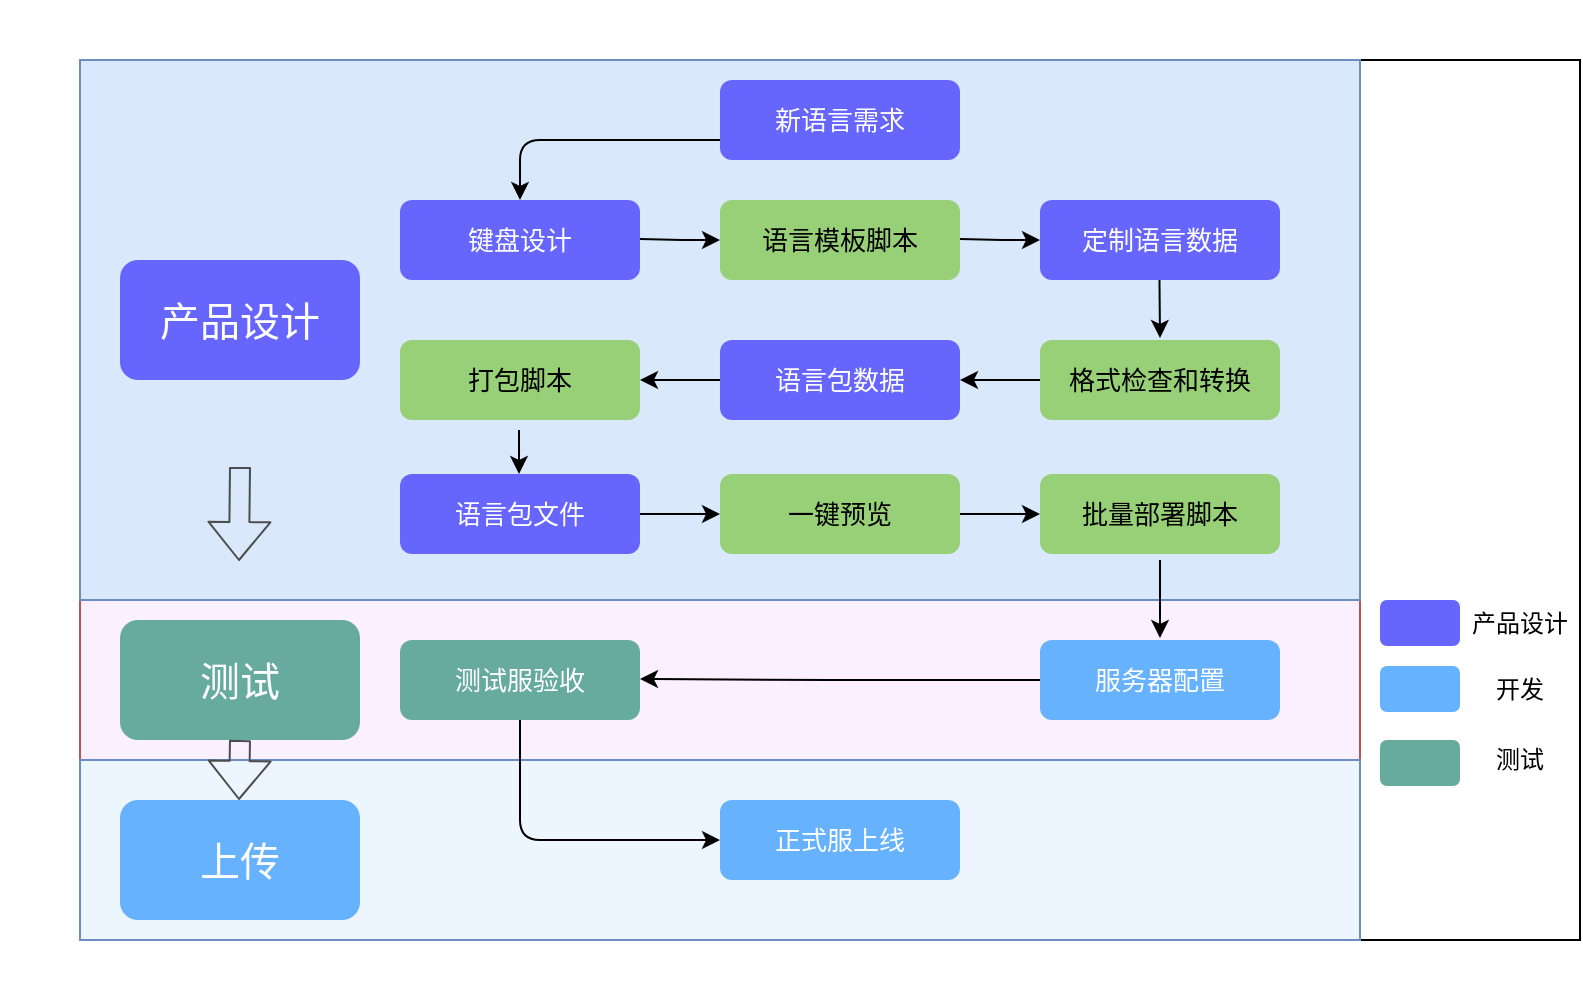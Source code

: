 <mxfile version="14.4.3" type="github">
  <diagram id="xOBQJXy0Ue40J4LOi7c3" name="Page-1">
    <mxGraphModel dx="1038" dy="548" grid="1" gridSize="10" guides="1" tooltips="1" connect="1" arrows="1" fold="1" page="1" pageScale="1" pageWidth="1169" pageHeight="1654" math="0" shadow="0">
      <root>
        <mxCell id="0" />
        <mxCell id="1" parent="0" />
        <mxCell id="mRz-1T-S7X_IHeHvA9O4-1" value="" style="rounded=0;whiteSpace=wrap;html=1;" vertex="1" parent="1">
          <mxGeometry x="720" y="680" width="110" height="440" as="geometry" />
        </mxCell>
        <mxCell id="9wywZuN-ud5n2_ETPoj8-16" value="" style="rounded=0;whiteSpace=wrap;html=1;shadow=0;gradientColor=none;fontSize=13;fontColor=#FFFFFF;fillColor=none;strokeColor=none;" parent="1" vertex="1">
          <mxGeometry x="40" y="650" width="720" height="490" as="geometry" />
        </mxCell>
        <mxCell id="9wywZuN-ud5n2_ETPoj8-13" value="" style="rounded=0;whiteSpace=wrap;html=1;shadow=0;fontSize=13;strokeColor=#b85450;fillColor=#FAF0FF;" parent="1" vertex="1">
          <mxGeometry x="80" y="900" width="640" height="130" as="geometry" />
        </mxCell>
        <mxCell id="9wywZuN-ud5n2_ETPoj8-11" value="" style="rounded=0;whiteSpace=wrap;html=1;fontSize=13;shadow=0;fillColor=#dae8fc;strokeColor=#6c8ebf;" parent="1" vertex="1">
          <mxGeometry x="80" y="680" width="640" height="270" as="geometry" />
        </mxCell>
        <mxCell id="efsipYV88HZfpGAUX3hU-22" value="" style="edgeStyle=orthogonalEdgeStyle;rounded=0;orthogonalLoop=1;jettySize=auto;html=1;" parent="1" edge="1">
          <mxGeometry relative="1" as="geometry">
            <mxPoint x="299.5" y="865" as="sourcePoint" />
            <mxPoint x="299.5" y="887" as="targetPoint" />
          </mxGeometry>
        </mxCell>
        <mxCell id="efsipYV88HZfpGAUX3hU-23" value="" style="edgeStyle=orthogonalEdgeStyle;rounded=0;orthogonalLoop=1;jettySize=auto;html=1;entryX=0;entryY=0.5;entryDx=0;entryDy=0;" parent="1" target="RqDaoYSggY41LwrY34h8-11" edge="1">
          <mxGeometry relative="1" as="geometry">
            <mxPoint x="360" y="769.5" as="sourcePoint" />
            <mxPoint x="390" y="769.5" as="targetPoint" />
          </mxGeometry>
        </mxCell>
        <mxCell id="efsipYV88HZfpGAUX3hU-18" value="" style="endArrow=classic;html=1;exitX=0;exitY=0.5;exitDx=0;exitDy=0;entryX=0.5;entryY=0;entryDx=0;entryDy=0;" parent="1" edge="1">
          <mxGeometry width="50" height="50" relative="1" as="geometry">
            <mxPoint x="400" y="720" as="sourcePoint" />
            <mxPoint x="300" y="750" as="targetPoint" />
            <Array as="points">
              <mxPoint x="300" y="720" />
            </Array>
          </mxGeometry>
        </mxCell>
        <mxCell id="efsipYV88HZfpGAUX3hU-34" value="" style="endArrow=classic;html=1;entryX=1;entryY=0.5;entryDx=0;entryDy=0;" parent="1" target="RqDaoYSggY41LwrY34h8-20" edge="1">
          <mxGeometry width="50" height="50" relative="1" as="geometry">
            <mxPoint x="560" y="840" as="sourcePoint" />
            <mxPoint x="530" y="840" as="targetPoint" />
          </mxGeometry>
        </mxCell>
        <mxCell id="wHggCsX_2gIJy1Te9Tja-1" value="" style="endArrow=classic;html=1;" parent="1" edge="1">
          <mxGeometry width="50" height="50" relative="1" as="geometry">
            <mxPoint x="619.733" y="790" as="sourcePoint" />
            <mxPoint x="620" y="819" as="targetPoint" />
            <Array as="points" />
          </mxGeometry>
        </mxCell>
        <mxCell id="RqDaoYSggY41LwrY34h8-2" value="" style="endArrow=classic;html=1;exitX=1;exitY=0.5;exitDx=0;exitDy=0;" parent="1" source="RqDaoYSggY41LwrY34h8-17" edge="1">
          <mxGeometry width="50" height="50" relative="1" as="geometry">
            <mxPoint x="620" y="960" as="sourcePoint" />
            <mxPoint x="560" y="907" as="targetPoint" />
            <Array as="points" />
          </mxGeometry>
        </mxCell>
        <mxCell id="RqDaoYSggY41LwrY34h8-7" value="&lt;span style=&quot;font-size: 13px;&quot;&gt;新语言需求&lt;/span&gt;" style="rounded=1;whiteSpace=wrap;html=1;strokeColor=none;fontSize=13;fontColor=#FFFFFF;fillColor=#6666FF;" parent="1" vertex="1">
          <mxGeometry x="400" y="690" width="120" height="40" as="geometry" />
        </mxCell>
        <mxCell id="RqDaoYSggY41LwrY34h8-9" value="键盘设计" style="rounded=1;whiteSpace=wrap;html=1;fillColor=#6666FF;fontColor=#FFFFFF;strokeColor=none;fontSize=13;" parent="1" vertex="1">
          <mxGeometry x="240" y="750" width="120" height="40" as="geometry" />
        </mxCell>
        <mxCell id="RqDaoYSggY41LwrY34h8-11" value="语言模板脚本" style="rounded=1;whiteSpace=wrap;html=1;fillColor=#97D077;strokeColor=none;fontSize=13;" parent="1" vertex="1">
          <mxGeometry x="400" y="750" width="120" height="40" as="geometry" />
        </mxCell>
        <mxCell id="RqDaoYSggY41LwrY34h8-12" value="格式检查和转换" style="rounded=1;whiteSpace=wrap;html=1;fillColor=#97D077;strokeColor=none;fontSize=13;" parent="1" vertex="1">
          <mxGeometry x="560" y="820" width="120" height="40" as="geometry" />
        </mxCell>
        <mxCell id="RqDaoYSggY41LwrY34h8-13" value="打包脚本" style="rounded=1;whiteSpace=wrap;html=1;fillColor=#97D077;strokeColor=none;fontSize=13;" parent="1" vertex="1">
          <mxGeometry x="240" y="820" width="120" height="40" as="geometry" />
        </mxCell>
        <mxCell id="RqDaoYSggY41LwrY34h8-14" value="批量部署脚本" style="rounded=1;whiteSpace=wrap;html=1;fillColor=#97D077;strokeColor=none;fontSize=13;" parent="1" vertex="1">
          <mxGeometry x="560" y="887" width="120" height="40" as="geometry" />
        </mxCell>
        <mxCell id="RqDaoYSggY41LwrY34h8-15" value="定制语言数据" style="rounded=1;whiteSpace=wrap;html=1;strokeColor=none;fillColor=#6666FF;fontColor=#FFFFFF;fontSize=13;" parent="1" vertex="1">
          <mxGeometry x="560" y="750" width="120" height="40" as="geometry" />
        </mxCell>
        <mxCell id="RqDaoYSggY41LwrY34h8-16" value="语言包文件" style="rounded=1;whiteSpace=wrap;html=1;fillColor=#6666FF;strokeColor=none;fontColor=#FFFFFF;fontSize=13;" parent="1" vertex="1">
          <mxGeometry x="240" y="887" width="120" height="40" as="geometry" />
        </mxCell>
        <mxCell id="RqDaoYSggY41LwrY34h8-17" value="一键预览" style="rounded=1;whiteSpace=wrap;html=1;fillColor=#97D077;strokeColor=none;fontSize=13;" parent="1" vertex="1">
          <mxGeometry x="400" y="887" width="120" height="40" as="geometry" />
        </mxCell>
        <mxCell id="RqDaoYSggY41LwrY34h8-20" value="语言包数据" style="rounded=1;whiteSpace=wrap;html=1;fontColor=#FFFFFF;strokeColor=none;fillColor=#6666FF;fontSize=13;" parent="1" vertex="1">
          <mxGeometry x="400" y="820" width="120" height="40" as="geometry" />
        </mxCell>
        <mxCell id="RqDaoYSggY41LwrY34h8-27" value="&lt;font style=&quot;font-size: 20px&quot;&gt;产品设计&lt;/font&gt;" style="rounded=1;whiteSpace=wrap;html=1;fontColor=#ffffff;fillColor=#6666FF;strokeColor=none;" parent="1" vertex="1">
          <mxGeometry x="100" y="780" width="120" height="60" as="geometry" />
        </mxCell>
        <mxCell id="9wywZuN-ud5n2_ETPoj8-3" value="" style="edgeStyle=orthogonalEdgeStyle;rounded=0;orthogonalLoop=1;jettySize=auto;html=1;entryX=0;entryY=0.5;entryDx=0;entryDy=0;" parent="1" target="RqDaoYSggY41LwrY34h8-15" edge="1">
          <mxGeometry relative="1" as="geometry">
            <mxPoint x="520" y="769.5" as="sourcePoint" />
            <mxPoint x="550" y="769.5" as="targetPoint" />
          </mxGeometry>
        </mxCell>
        <mxCell id="9wywZuN-ud5n2_ETPoj8-4" value="" style="endArrow=classic;html=1;entryX=1;entryY=0.5;entryDx=0;entryDy=0;" parent="1" edge="1">
          <mxGeometry width="50" height="50" relative="1" as="geometry">
            <mxPoint x="400" y="840" as="sourcePoint" />
            <mxPoint x="360" y="840" as="targetPoint" />
          </mxGeometry>
        </mxCell>
        <mxCell id="9wywZuN-ud5n2_ETPoj8-6" value="" style="edgeStyle=orthogonalEdgeStyle;rounded=0;orthogonalLoop=1;jettySize=auto;html=1;entryX=0;entryY=0.5;entryDx=0;entryDy=0;exitX=1;exitY=0.5;exitDx=0;exitDy=0;" parent="1" source="RqDaoYSggY41LwrY34h8-16" target="RqDaoYSggY41LwrY34h8-17" edge="1">
          <mxGeometry relative="1" as="geometry">
            <mxPoint x="530" y="779.5" as="sourcePoint" />
            <mxPoint x="570" y="780" as="targetPoint" />
          </mxGeometry>
        </mxCell>
        <mxCell id="efsipYV88HZfpGAUX3hU-29" value="" style="edgeStyle=orthogonalEdgeStyle;rounded=0;orthogonalLoop=1;jettySize=auto;html=1;exitX=0;exitY=0.5;exitDx=0;exitDy=0;" parent="1" source="RqDaoYSggY41LwrY34h8-18" edge="1">
          <mxGeometry relative="1" as="geometry">
            <mxPoint x="550" y="990" as="sourcePoint" />
            <mxPoint x="360" y="989.5" as="targetPoint" />
            <Array as="points">
              <mxPoint x="455" y="990" />
            </Array>
          </mxGeometry>
        </mxCell>
        <mxCell id="efsipYV88HZfpGAUX3hU-35" value="" style="endArrow=classic;html=1;" parent="1" edge="1">
          <mxGeometry width="50" height="50" relative="1" as="geometry">
            <mxPoint x="620" y="930" as="sourcePoint" />
            <mxPoint x="620" y="969" as="targetPoint" />
          </mxGeometry>
        </mxCell>
        <mxCell id="RqDaoYSggY41LwrY34h8-18" value="服务器配置" style="rounded=1;whiteSpace=wrap;html=1;fontSize=13;strokeColor=none;fillColor=#66B2FF;fontColor=#FFFFFF;" parent="1" vertex="1">
          <mxGeometry x="560" y="970" width="120" height="40" as="geometry" />
        </mxCell>
        <mxCell id="RqDaoYSggY41LwrY34h8-19" value="测试服验收" style="rounded=1;whiteSpace=wrap;html=1;strokeColor=none;fontColor=#FFFFFF;fontSize=13;fillColor=#67AB9F;" parent="1" vertex="1">
          <mxGeometry x="240" y="970" width="120" height="40" as="geometry" />
        </mxCell>
        <mxCell id="RqDaoYSggY41LwrY34h8-25" value="&lt;font style=&quot;font-size: 20px&quot;&gt;测试&lt;/font&gt;" style="rounded=1;whiteSpace=wrap;html=1;fontColor=#ffffff;strokeColor=none;fillColor=#67AB9F;" parent="1" vertex="1">
          <mxGeometry x="100" y="960" width="120" height="60" as="geometry" />
        </mxCell>
        <mxCell id="9wywZuN-ud5n2_ETPoj8-14" value="" style="rounded=0;whiteSpace=wrap;html=1;shadow=0;strokeColor=#6c8ebf;fontSize=13;fillColor=#EDF6FF;" parent="1" vertex="1">
          <mxGeometry x="80" y="1030" width="640" height="90" as="geometry" />
        </mxCell>
        <mxCell id="RqDaoYSggY41LwrY34h8-4" value="" style="endArrow=classic;html=1;exitX=0.5;exitY=1;exitDx=0;exitDy=0;entryX=0;entryY=0.5;entryDx=0;entryDy=0;" parent="1" target="RqDaoYSggY41LwrY34h8-8" edge="1">
          <mxGeometry width="50" height="50" relative="1" as="geometry">
            <mxPoint x="300" y="1010" as="sourcePoint" />
            <mxPoint x="400" y="1060" as="targetPoint" />
            <Array as="points">
              <mxPoint x="300" y="1070" />
            </Array>
          </mxGeometry>
        </mxCell>
        <mxCell id="RqDaoYSggY41LwrY34h8-8" value="正式服上线" style="rounded=1;whiteSpace=wrap;html=1;strokeColor=none;fontColor=#FFFFFF;fontSize=13;fillColor=#66B2FF;" parent="1" vertex="1">
          <mxGeometry x="400" y="1050" width="120" height="40" as="geometry" />
        </mxCell>
        <mxCell id="RqDaoYSggY41LwrY34h8-26" value="&lt;span style=&quot;font-size: 20px&quot;&gt;上传&lt;/span&gt;" style="rounded=1;whiteSpace=wrap;html=1;fontColor=#ffffff;strokeColor=none;fillColor=#66B2FF;" parent="1" vertex="1">
          <mxGeometry x="100" y="1050" width="120" height="60" as="geometry" />
        </mxCell>
        <mxCell id="9wywZuN-ud5n2_ETPoj8-1" value="" style="shape=flexArrow;endArrow=classic;html=1;fontColor=#CCCCCC;strokeColor=#4D4D4D;" parent="1" edge="1">
          <mxGeometry width="50" height="50" relative="1" as="geometry">
            <mxPoint x="160" y="883.5" as="sourcePoint" />
            <mxPoint x="159.5" y="930.5" as="targetPoint" />
          </mxGeometry>
        </mxCell>
        <mxCell id="9wywZuN-ud5n2_ETPoj8-2" value="" style="shape=flexArrow;endArrow=classic;html=1;fontColor=#CCCCCC;strokeColor=#4D4D4D;" parent="1" edge="1">
          <mxGeometry width="50" height="50" relative="1" as="geometry">
            <mxPoint x="160" y="1020" as="sourcePoint" />
            <mxPoint x="159.5" y="1050" as="targetPoint" />
          </mxGeometry>
        </mxCell>
        <mxCell id="mRz-1T-S7X_IHeHvA9O4-5" value="" style="rounded=1;whiteSpace=wrap;html=1;strokeColor=none;fillColor=#6666FF;" vertex="1" parent="1">
          <mxGeometry x="730" y="950" width="40" height="23" as="geometry" />
        </mxCell>
        <mxCell id="mRz-1T-S7X_IHeHvA9O4-6" value="" style="rounded=1;whiteSpace=wrap;html=1;strokeColor=none;fillColor=#66B2FF;" vertex="1" parent="1">
          <mxGeometry x="730" y="983" width="40" height="23" as="geometry" />
        </mxCell>
        <mxCell id="mRz-1T-S7X_IHeHvA9O4-7" value="" style="rounded=1;whiteSpace=wrap;html=1;fillColor=#67AB9F;strokeColor=none;" vertex="1" parent="1">
          <mxGeometry x="730" y="1020" width="40" height="23" as="geometry" />
        </mxCell>
        <mxCell id="mRz-1T-S7X_IHeHvA9O4-8" value="产品设计" style="text;html=1;strokeColor=none;fillColor=none;align=center;verticalAlign=middle;whiteSpace=wrap;rounded=0;" vertex="1" parent="1">
          <mxGeometry x="775" y="953" width="50" height="17" as="geometry" />
        </mxCell>
        <mxCell id="mRz-1T-S7X_IHeHvA9O4-9" value="开发" style="text;html=1;strokeColor=none;fillColor=none;align=center;verticalAlign=middle;whiteSpace=wrap;rounded=0;" vertex="1" parent="1">
          <mxGeometry x="780" y="984.5" width="40" height="20" as="geometry" />
        </mxCell>
        <mxCell id="mRz-1T-S7X_IHeHvA9O4-10" value="测试" style="text;html=1;strokeColor=none;fillColor=none;align=center;verticalAlign=middle;whiteSpace=wrap;rounded=0;" vertex="1" parent="1">
          <mxGeometry x="780" y="1020" width="40" height="20" as="geometry" />
        </mxCell>
      </root>
    </mxGraphModel>
  </diagram>
</mxfile>
